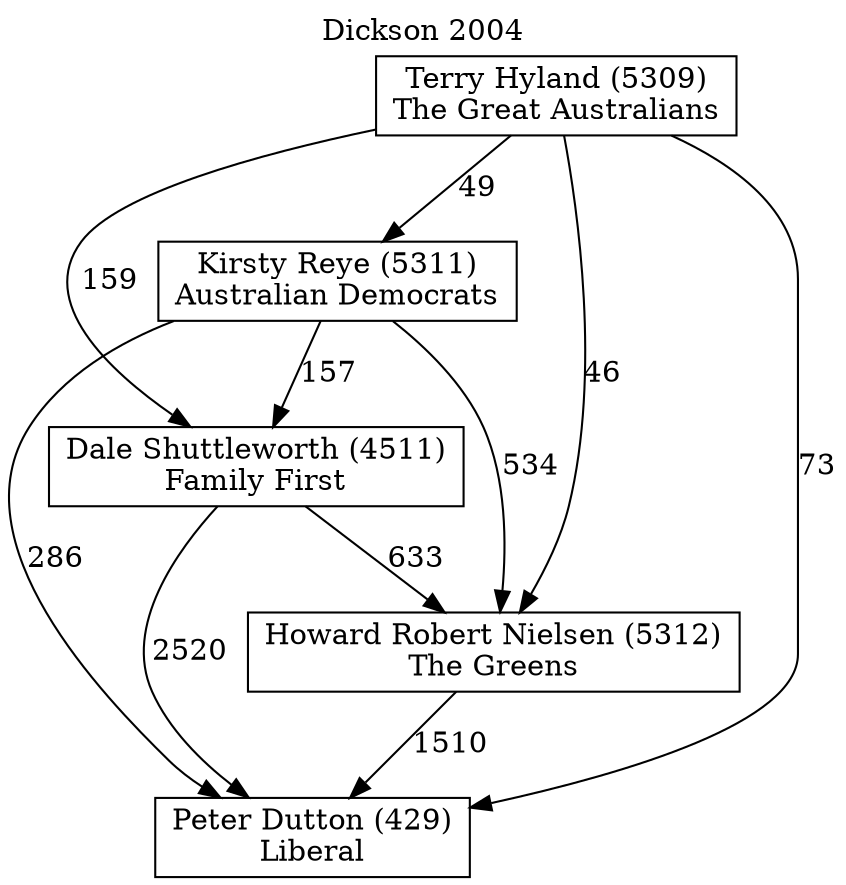 // House preference flow
digraph "Peter Dutton (429)_Dickson_2004" {
	graph [label="Dickson 2004" labelloc=t mclimit=10]
	node [shape=box]
	"Peter Dutton (429)" [label="Peter Dutton (429)
Liberal"]
	"Howard Robert Nielsen (5312)" [label="Howard Robert Nielsen (5312)
The Greens"]
	"Dale Shuttleworth (4511)" [label="Dale Shuttleworth (4511)
Family First"]
	"Kirsty Reye (5311)" [label="Kirsty Reye (5311)
Australian Democrats"]
	"Terry Hyland (5309)" [label="Terry Hyland (5309)
The Great Australians"]
	"Howard Robert Nielsen (5312)" -> "Peter Dutton (429)" [label=1510]
	"Dale Shuttleworth (4511)" -> "Howard Robert Nielsen (5312)" [label=633]
	"Kirsty Reye (5311)" -> "Dale Shuttleworth (4511)" [label=157]
	"Terry Hyland (5309)" -> "Kirsty Reye (5311)" [label=49]
	"Dale Shuttleworth (4511)" -> "Peter Dutton (429)" [label=2520]
	"Kirsty Reye (5311)" -> "Peter Dutton (429)" [label=286]
	"Terry Hyland (5309)" -> "Peter Dutton (429)" [label=73]
	"Terry Hyland (5309)" -> "Dale Shuttleworth (4511)" [label=159]
	"Kirsty Reye (5311)" -> "Howard Robert Nielsen (5312)" [label=534]
	"Terry Hyland (5309)" -> "Howard Robert Nielsen (5312)" [label=46]
}

